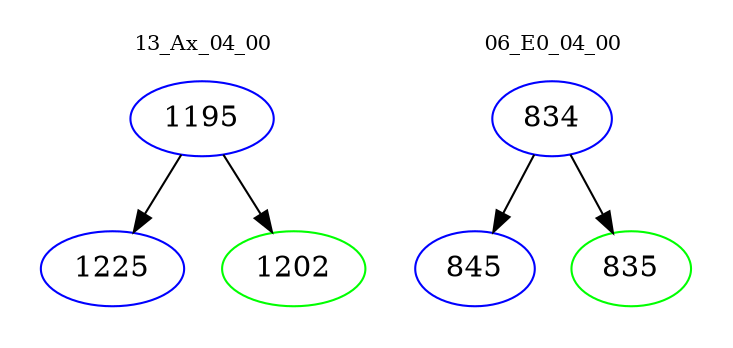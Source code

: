 digraph{
subgraph cluster_0 {
color = white
label = "13_Ax_04_00";
fontsize=10;
T0_1195 [label="1195", color="blue"]
T0_1195 -> T0_1225 [color="black"]
T0_1225 [label="1225", color="blue"]
T0_1195 -> T0_1202 [color="black"]
T0_1202 [label="1202", color="green"]
}
subgraph cluster_1 {
color = white
label = "06_E0_04_00";
fontsize=10;
T1_834 [label="834", color="blue"]
T1_834 -> T1_845 [color="black"]
T1_845 [label="845", color="blue"]
T1_834 -> T1_835 [color="black"]
T1_835 [label="835", color="green"]
}
}

